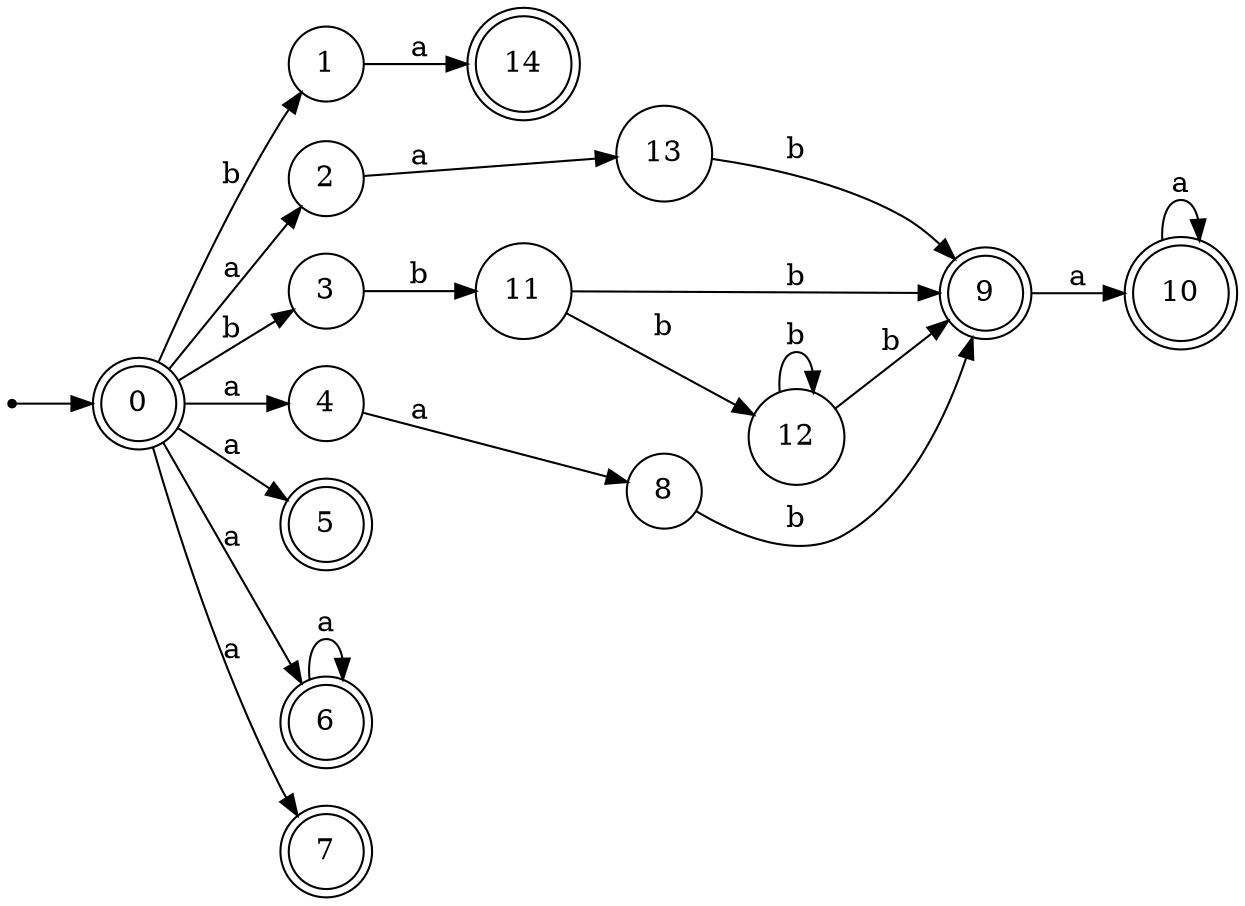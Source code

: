 digraph finite_state_machine {
rankdir=LR;
size="20,20";
node [shape = point]; "dummy0"
node [shape = doublecircle]; "0";"dummy0" -> "0";
node [shape = circle]; "1";
node [shape = circle]; "2";
node [shape = circle]; "3";
node [shape = circle]; "4";
node [shape = doublecircle]; "5";node [shape = doublecircle]; "6";node [shape = doublecircle]; "7";node [shape = circle]; "8";
node [shape = doublecircle]; "9";node [shape = doublecircle]; "10";node [shape = circle]; "11";
node [shape = circle]; "12";
node [shape = circle]; "13";
node [shape = doublecircle]; "14";"0" -> "1" [label = "b"];
 "0" -> "3" [label = "b"];
 "0" -> "2" [label = "a"];
 "0" -> "4" [label = "a"];
 "0" -> "5" [label = "a"];
 "0" -> "6" [label = "a"];
 "0" -> "7" [label = "a"];
 "6" -> "6" [label = "a"];
 "4" -> "8" [label = "a"];
 "8" -> "9" [label = "b"];
 "9" -> "10" [label = "a"];
 "10" -> "10" [label = "a"];
 "3" -> "11" [label = "b"];
 "11" -> "9" [label = "b"];
 "11" -> "12" [label = "b"];
 "12" -> "9" [label = "b"];
 "12" -> "12" [label = "b"];
 "2" -> "13" [label = "a"];
 "13" -> "9" [label = "b"];
 "1" -> "14" [label = "a"];
 }
